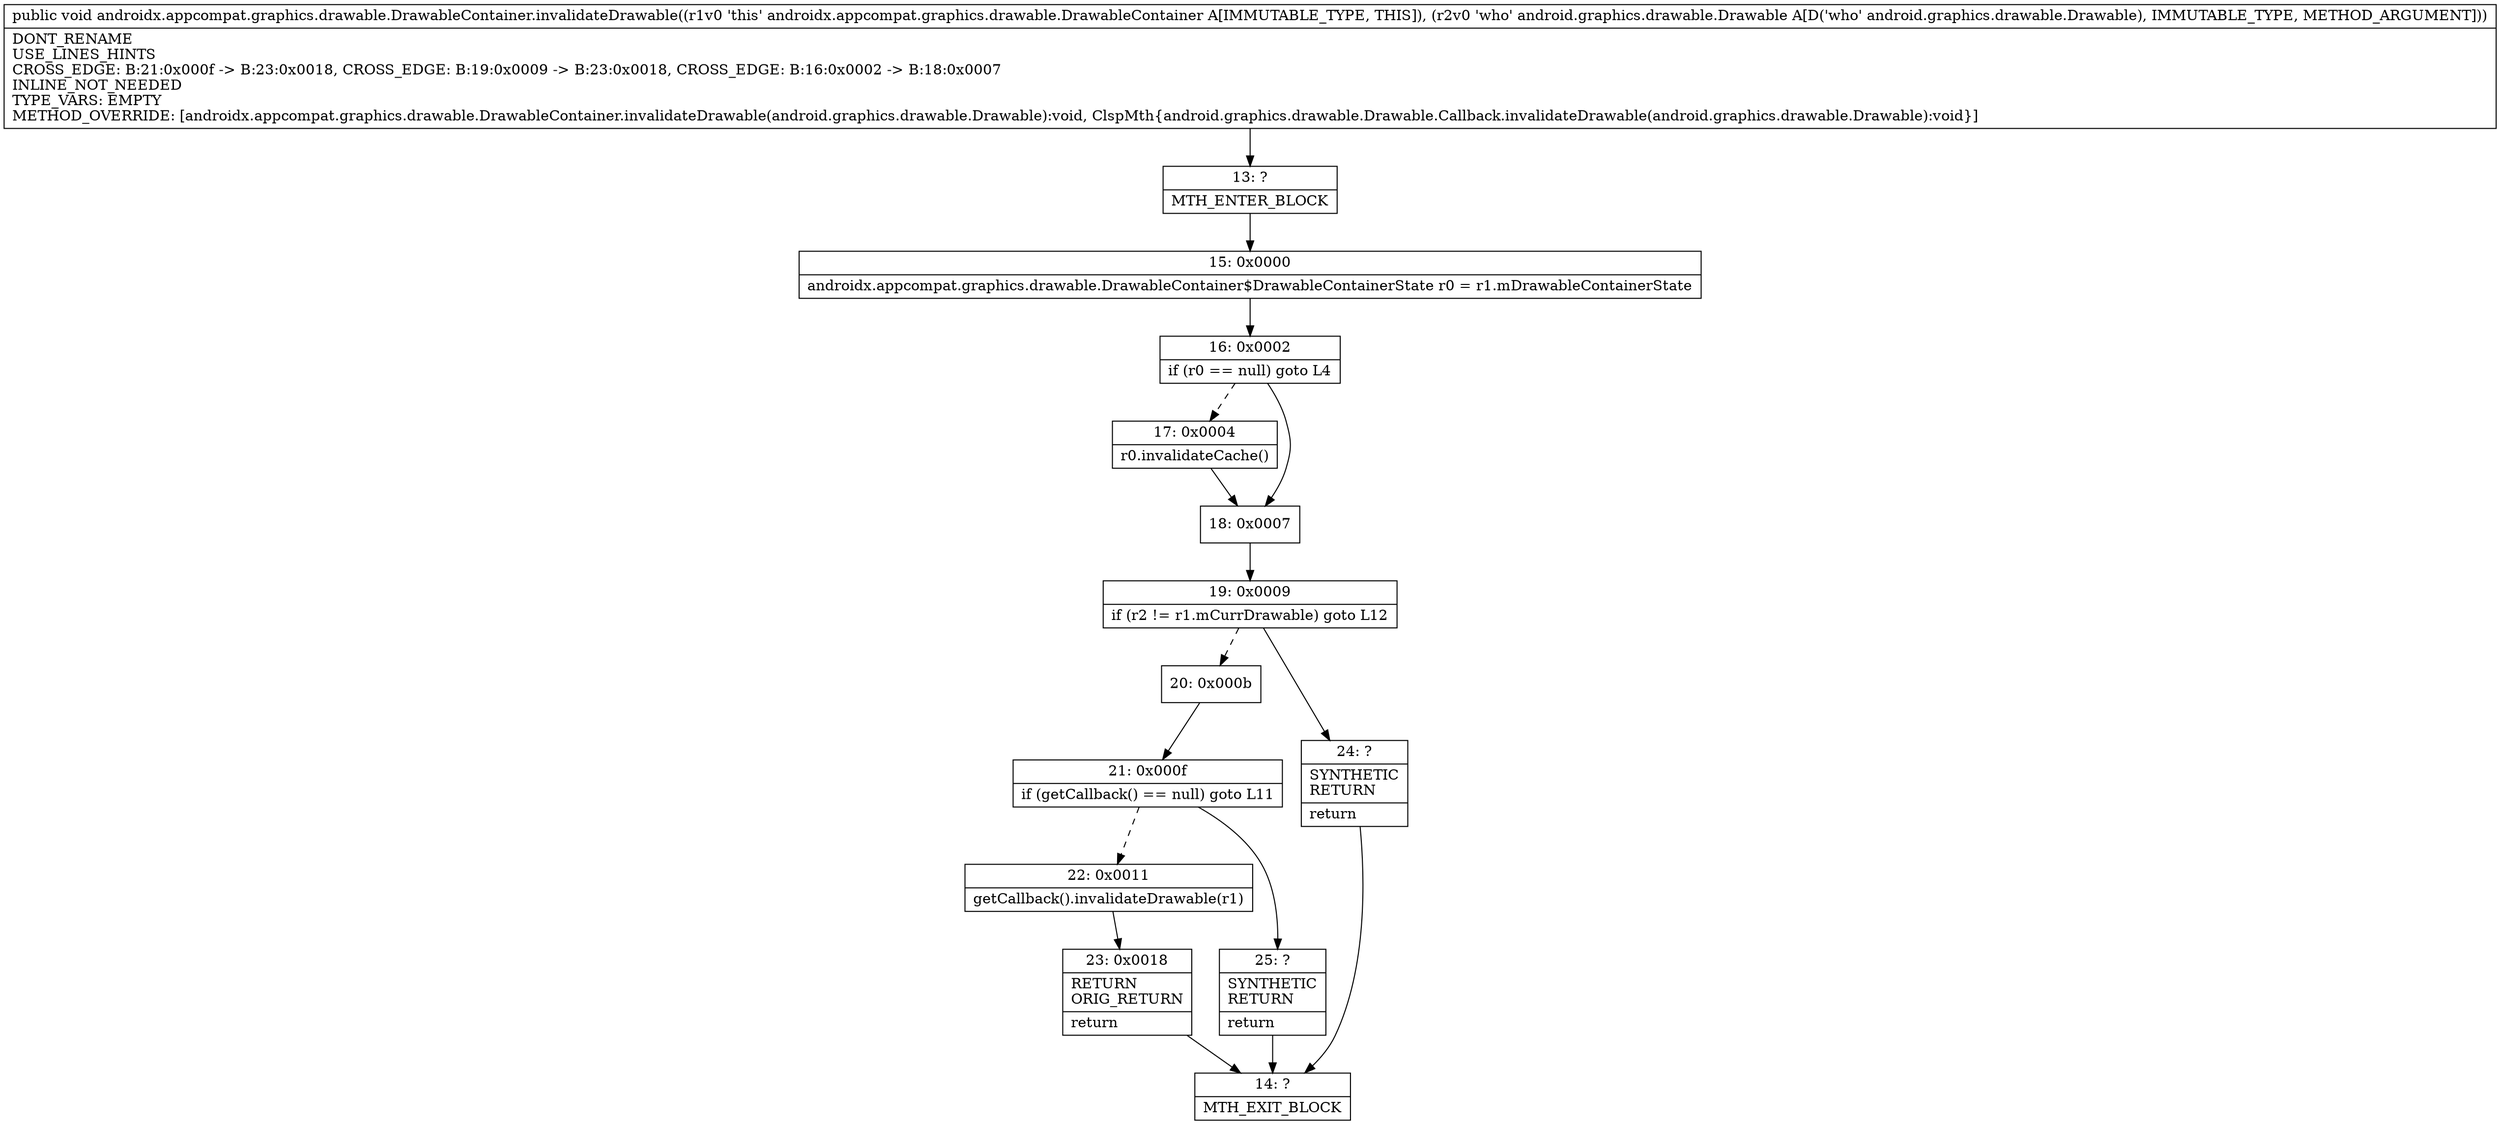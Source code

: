 digraph "CFG forandroidx.appcompat.graphics.drawable.DrawableContainer.invalidateDrawable(Landroid\/graphics\/drawable\/Drawable;)V" {
Node_13 [shape=record,label="{13\:\ ?|MTH_ENTER_BLOCK\l}"];
Node_15 [shape=record,label="{15\:\ 0x0000|androidx.appcompat.graphics.drawable.DrawableContainer$DrawableContainerState r0 = r1.mDrawableContainerState\l}"];
Node_16 [shape=record,label="{16\:\ 0x0002|if (r0 == null) goto L4\l}"];
Node_17 [shape=record,label="{17\:\ 0x0004|r0.invalidateCache()\l}"];
Node_18 [shape=record,label="{18\:\ 0x0007}"];
Node_19 [shape=record,label="{19\:\ 0x0009|if (r2 != r1.mCurrDrawable) goto L12\l}"];
Node_20 [shape=record,label="{20\:\ 0x000b}"];
Node_21 [shape=record,label="{21\:\ 0x000f|if (getCallback() == null) goto L11\l}"];
Node_22 [shape=record,label="{22\:\ 0x0011|getCallback().invalidateDrawable(r1)\l}"];
Node_23 [shape=record,label="{23\:\ 0x0018|RETURN\lORIG_RETURN\l|return\l}"];
Node_14 [shape=record,label="{14\:\ ?|MTH_EXIT_BLOCK\l}"];
Node_25 [shape=record,label="{25\:\ ?|SYNTHETIC\lRETURN\l|return\l}"];
Node_24 [shape=record,label="{24\:\ ?|SYNTHETIC\lRETURN\l|return\l}"];
MethodNode[shape=record,label="{public void androidx.appcompat.graphics.drawable.DrawableContainer.invalidateDrawable((r1v0 'this' androidx.appcompat.graphics.drawable.DrawableContainer A[IMMUTABLE_TYPE, THIS]), (r2v0 'who' android.graphics.drawable.Drawable A[D('who' android.graphics.drawable.Drawable), IMMUTABLE_TYPE, METHOD_ARGUMENT]))  | DONT_RENAME\lUSE_LINES_HINTS\lCROSS_EDGE: B:21:0x000f \-\> B:23:0x0018, CROSS_EDGE: B:19:0x0009 \-\> B:23:0x0018, CROSS_EDGE: B:16:0x0002 \-\> B:18:0x0007\lINLINE_NOT_NEEDED\lTYPE_VARS: EMPTY\lMETHOD_OVERRIDE: [androidx.appcompat.graphics.drawable.DrawableContainer.invalidateDrawable(android.graphics.drawable.Drawable):void, ClspMth\{android.graphics.drawable.Drawable.Callback.invalidateDrawable(android.graphics.drawable.Drawable):void\}]\l}"];
MethodNode -> Node_13;Node_13 -> Node_15;
Node_15 -> Node_16;
Node_16 -> Node_17[style=dashed];
Node_16 -> Node_18;
Node_17 -> Node_18;
Node_18 -> Node_19;
Node_19 -> Node_20[style=dashed];
Node_19 -> Node_24;
Node_20 -> Node_21;
Node_21 -> Node_22[style=dashed];
Node_21 -> Node_25;
Node_22 -> Node_23;
Node_23 -> Node_14;
Node_25 -> Node_14;
Node_24 -> Node_14;
}

